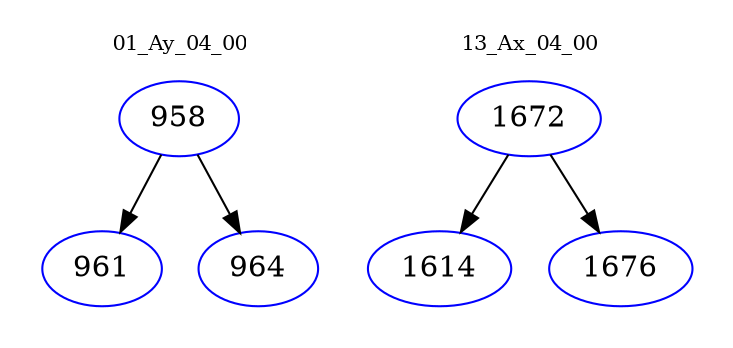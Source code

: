 digraph{
subgraph cluster_0 {
color = white
label = "01_Ay_04_00";
fontsize=10;
T0_958 [label="958", color="blue"]
T0_958 -> T0_961 [color="black"]
T0_961 [label="961", color="blue"]
T0_958 -> T0_964 [color="black"]
T0_964 [label="964", color="blue"]
}
subgraph cluster_1 {
color = white
label = "13_Ax_04_00";
fontsize=10;
T1_1672 [label="1672", color="blue"]
T1_1672 -> T1_1614 [color="black"]
T1_1614 [label="1614", color="blue"]
T1_1672 -> T1_1676 [color="black"]
T1_1676 [label="1676", color="blue"]
}
}
